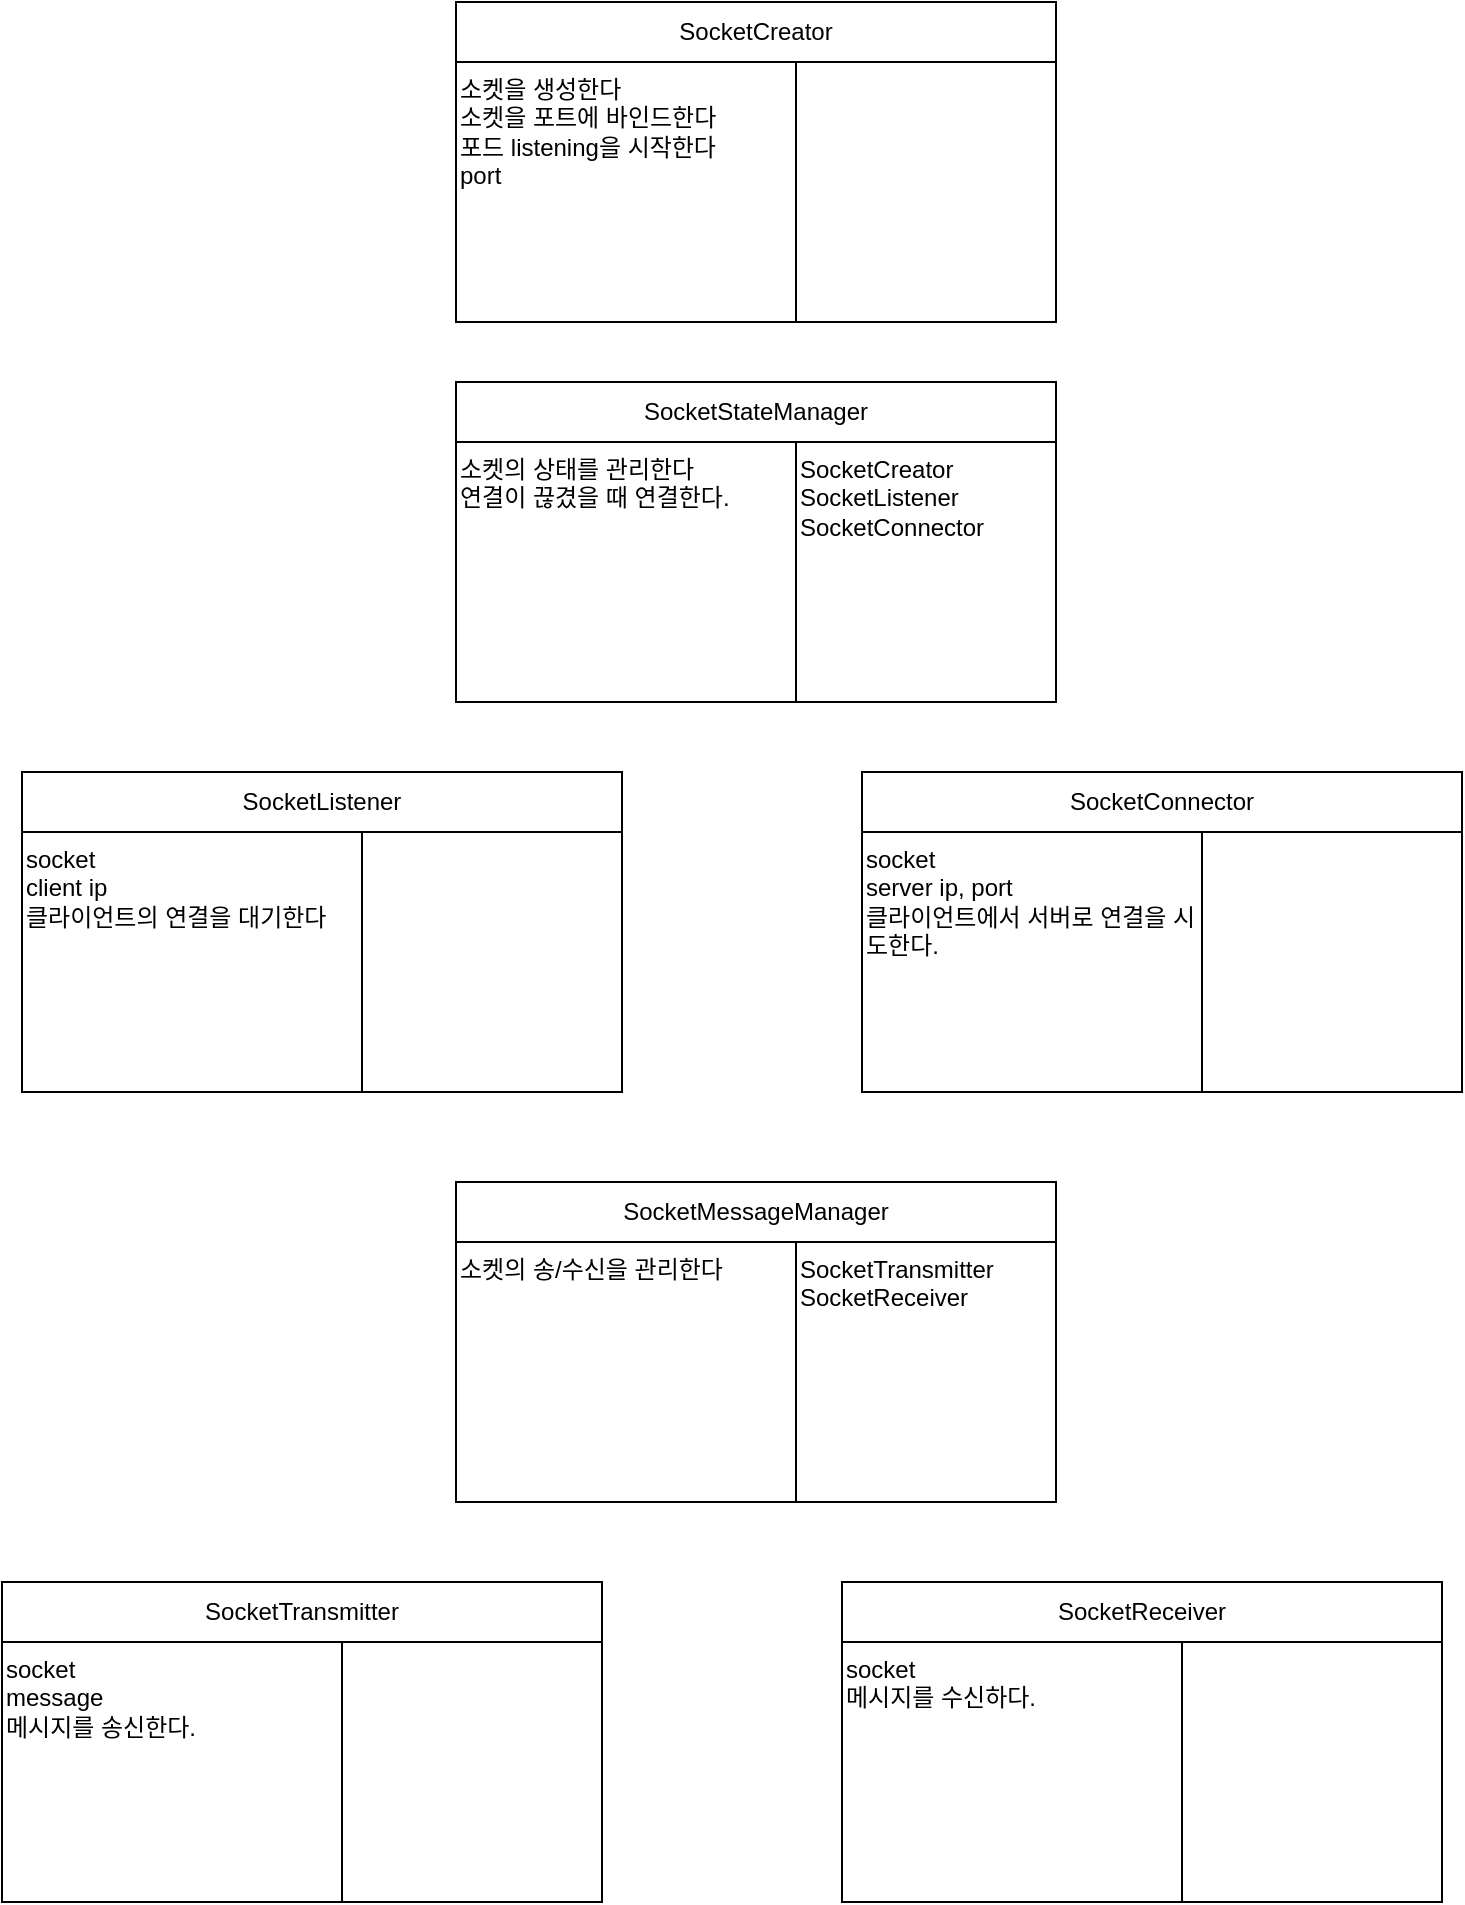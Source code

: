 <mxfile version="21.0.8" type="github">
  <diagram id="C5RBs43oDa-KdzZeNtuy" name="Page-1">
    <mxGraphModel dx="2329" dy="530" grid="1" gridSize="10" guides="1" tooltips="1" connect="1" arrows="1" fold="1" page="1" pageScale="1" pageWidth="827" pageHeight="1169" math="0" shadow="0">
      <root>
        <mxCell id="WIyWlLk6GJQsqaUBKTNV-0" />
        <mxCell id="WIyWlLk6GJQsqaUBKTNV-1" parent="WIyWlLk6GJQsqaUBKTNV-0" />
        <mxCell id="ykLFlcjqPoqmRzT-I1UY-49" value="" style="group" vertex="1" connectable="0" parent="WIyWlLk6GJQsqaUBKTNV-1">
          <mxGeometry x="-563" y="40" width="300" height="160" as="geometry" />
        </mxCell>
        <mxCell id="ykLFlcjqPoqmRzT-I1UY-50" value="SocketCreator" style="rounded=0;whiteSpace=wrap;html=1;" vertex="1" parent="ykLFlcjqPoqmRzT-I1UY-49">
          <mxGeometry width="300" height="30" as="geometry" />
        </mxCell>
        <mxCell id="ykLFlcjqPoqmRzT-I1UY-51" value="소켓을 생성한다&lt;br&gt;소켓을 포트에 바인드한다&lt;br style=&quot;border-color: var(--border-color);&quot;&gt;포드&amp;nbsp;listening을 시작한다&lt;br&gt;port" style="rounded=0;whiteSpace=wrap;html=1;align=left;horizontal=1;verticalAlign=top;" vertex="1" parent="ykLFlcjqPoqmRzT-I1UY-49">
          <mxGeometry y="30" width="170" height="130" as="geometry" />
        </mxCell>
        <mxCell id="ykLFlcjqPoqmRzT-I1UY-57" value="" style="rounded=0;whiteSpace=wrap;html=1;align=left;verticalAlign=top;" vertex="1" parent="ykLFlcjqPoqmRzT-I1UY-49">
          <mxGeometry x="170" y="30" width="130" height="130" as="geometry" />
        </mxCell>
        <mxCell id="ykLFlcjqPoqmRzT-I1UY-60" value="" style="group" vertex="1" connectable="0" parent="WIyWlLk6GJQsqaUBKTNV-1">
          <mxGeometry x="-780" y="425" width="300" height="160" as="geometry" />
        </mxCell>
        <mxCell id="ykLFlcjqPoqmRzT-I1UY-61" value="SocketListener" style="rounded=0;whiteSpace=wrap;html=1;" vertex="1" parent="ykLFlcjqPoqmRzT-I1UY-60">
          <mxGeometry width="300" height="30" as="geometry" />
        </mxCell>
        <mxCell id="ykLFlcjqPoqmRzT-I1UY-62" value="socket&lt;br&gt;client ip&lt;br&gt;클라이언트의 연결을 대기한다" style="rounded=0;whiteSpace=wrap;html=1;align=left;horizontal=1;verticalAlign=top;" vertex="1" parent="ykLFlcjqPoqmRzT-I1UY-60">
          <mxGeometry y="30" width="170" height="130" as="geometry" />
        </mxCell>
        <mxCell id="ykLFlcjqPoqmRzT-I1UY-63" value="" style="rounded=0;whiteSpace=wrap;html=1;align=left;verticalAlign=top;" vertex="1" parent="ykLFlcjqPoqmRzT-I1UY-60">
          <mxGeometry x="170" y="30" width="130" height="130" as="geometry" />
        </mxCell>
        <mxCell id="ykLFlcjqPoqmRzT-I1UY-68" value="" style="group" vertex="1" connectable="0" parent="WIyWlLk6GJQsqaUBKTNV-1">
          <mxGeometry x="-563" y="230" width="300" height="160" as="geometry" />
        </mxCell>
        <mxCell id="ykLFlcjqPoqmRzT-I1UY-69" value="SocketStateManager" style="rounded=0;whiteSpace=wrap;html=1;" vertex="1" parent="ykLFlcjqPoqmRzT-I1UY-68">
          <mxGeometry width="300" height="30" as="geometry" />
        </mxCell>
        <mxCell id="ykLFlcjqPoqmRzT-I1UY-70" value="소켓의 상태를 관리한다&lt;br&gt;연결이 끊겼을 때 연결한다.&amp;nbsp;" style="rounded=0;whiteSpace=wrap;html=1;align=left;horizontal=1;verticalAlign=top;" vertex="1" parent="ykLFlcjqPoqmRzT-I1UY-68">
          <mxGeometry y="30" width="170" height="130" as="geometry" />
        </mxCell>
        <mxCell id="ykLFlcjqPoqmRzT-I1UY-71" value="SocketCreator&lt;br&gt;SocketListener&lt;br&gt;SocketConnector" style="rounded=0;whiteSpace=wrap;html=1;align=left;verticalAlign=top;" vertex="1" parent="ykLFlcjqPoqmRzT-I1UY-68">
          <mxGeometry x="170" y="30" width="130" height="130" as="geometry" />
        </mxCell>
        <mxCell id="ykLFlcjqPoqmRzT-I1UY-72" value="" style="group" vertex="1" connectable="0" parent="WIyWlLk6GJQsqaUBKTNV-1">
          <mxGeometry x="-790" y="830" width="300" height="160" as="geometry" />
        </mxCell>
        <mxCell id="ykLFlcjqPoqmRzT-I1UY-73" value="SocketTransmitter" style="rounded=0;whiteSpace=wrap;html=1;" vertex="1" parent="ykLFlcjqPoqmRzT-I1UY-72">
          <mxGeometry width="300" height="30" as="geometry" />
        </mxCell>
        <mxCell id="ykLFlcjqPoqmRzT-I1UY-74" value="socket&lt;br&gt;message&lt;br&gt;메시지를 송신한다." style="rounded=0;whiteSpace=wrap;html=1;align=left;horizontal=1;verticalAlign=top;" vertex="1" parent="ykLFlcjqPoqmRzT-I1UY-72">
          <mxGeometry y="30" width="170" height="130" as="geometry" />
        </mxCell>
        <mxCell id="ykLFlcjqPoqmRzT-I1UY-75" value="" style="rounded=0;whiteSpace=wrap;html=1;align=left;verticalAlign=top;" vertex="1" parent="ykLFlcjqPoqmRzT-I1UY-72">
          <mxGeometry x="170" y="30" width="130" height="130" as="geometry" />
        </mxCell>
        <mxCell id="ykLFlcjqPoqmRzT-I1UY-76" value="" style="group" vertex="1" connectable="0" parent="WIyWlLk6GJQsqaUBKTNV-1">
          <mxGeometry x="-370" y="830" width="300" height="160" as="geometry" />
        </mxCell>
        <mxCell id="ykLFlcjqPoqmRzT-I1UY-77" value="SocketReceiver" style="rounded=0;whiteSpace=wrap;html=1;" vertex="1" parent="ykLFlcjqPoqmRzT-I1UY-76">
          <mxGeometry width="300" height="30" as="geometry" />
        </mxCell>
        <mxCell id="ykLFlcjqPoqmRzT-I1UY-78" value="socket&lt;br&gt;메시지를 수신하다." style="rounded=0;whiteSpace=wrap;html=1;align=left;horizontal=1;verticalAlign=top;" vertex="1" parent="ykLFlcjqPoqmRzT-I1UY-76">
          <mxGeometry y="30" width="170" height="130" as="geometry" />
        </mxCell>
        <mxCell id="ykLFlcjqPoqmRzT-I1UY-79" value="" style="rounded=0;whiteSpace=wrap;html=1;align=left;verticalAlign=top;" vertex="1" parent="ykLFlcjqPoqmRzT-I1UY-76">
          <mxGeometry x="170" y="30" width="130" height="130" as="geometry" />
        </mxCell>
        <mxCell id="ykLFlcjqPoqmRzT-I1UY-80" value="" style="group" vertex="1" connectable="0" parent="WIyWlLk6GJQsqaUBKTNV-1">
          <mxGeometry x="-563" y="630" width="300" height="160" as="geometry" />
        </mxCell>
        <mxCell id="ykLFlcjqPoqmRzT-I1UY-81" value="SocketMessageManager" style="rounded=0;whiteSpace=wrap;html=1;" vertex="1" parent="ykLFlcjqPoqmRzT-I1UY-80">
          <mxGeometry width="300" height="30" as="geometry" />
        </mxCell>
        <mxCell id="ykLFlcjqPoqmRzT-I1UY-82" value="소켓의 송/수신을 관리한다" style="rounded=0;whiteSpace=wrap;html=1;align=left;horizontal=1;verticalAlign=top;" vertex="1" parent="ykLFlcjqPoqmRzT-I1UY-80">
          <mxGeometry y="30" width="170" height="130" as="geometry" />
        </mxCell>
        <mxCell id="ykLFlcjqPoqmRzT-I1UY-83" value="SocketTransmitter&lt;br&gt;SocketReceiver" style="rounded=0;whiteSpace=wrap;html=1;align=left;verticalAlign=top;" vertex="1" parent="ykLFlcjqPoqmRzT-I1UY-80">
          <mxGeometry x="170" y="30" width="130" height="130" as="geometry" />
        </mxCell>
        <mxCell id="ykLFlcjqPoqmRzT-I1UY-84" value="" style="group" vertex="1" connectable="0" parent="WIyWlLk6GJQsqaUBKTNV-1">
          <mxGeometry x="-360" y="425" width="300" height="160" as="geometry" />
        </mxCell>
        <mxCell id="ykLFlcjqPoqmRzT-I1UY-65" value="SocketConnector" style="rounded=0;whiteSpace=wrap;html=1;container=0;" vertex="1" parent="ykLFlcjqPoqmRzT-I1UY-84">
          <mxGeometry width="300" height="30" as="geometry" />
        </mxCell>
        <mxCell id="ykLFlcjqPoqmRzT-I1UY-66" value="socket&lt;br&gt;server ip, port&lt;br&gt;클라이언트에서 서버로 연결을 시도한다." style="rounded=0;whiteSpace=wrap;html=1;align=left;horizontal=1;verticalAlign=top;container=0;" vertex="1" parent="ykLFlcjqPoqmRzT-I1UY-84">
          <mxGeometry y="30" width="170" height="130" as="geometry" />
        </mxCell>
        <mxCell id="ykLFlcjqPoqmRzT-I1UY-67" value="" style="rounded=0;whiteSpace=wrap;html=1;align=left;verticalAlign=top;container=0;" vertex="1" parent="ykLFlcjqPoqmRzT-I1UY-84">
          <mxGeometry x="170" y="30" width="130" height="130" as="geometry" />
        </mxCell>
      </root>
    </mxGraphModel>
  </diagram>
</mxfile>
